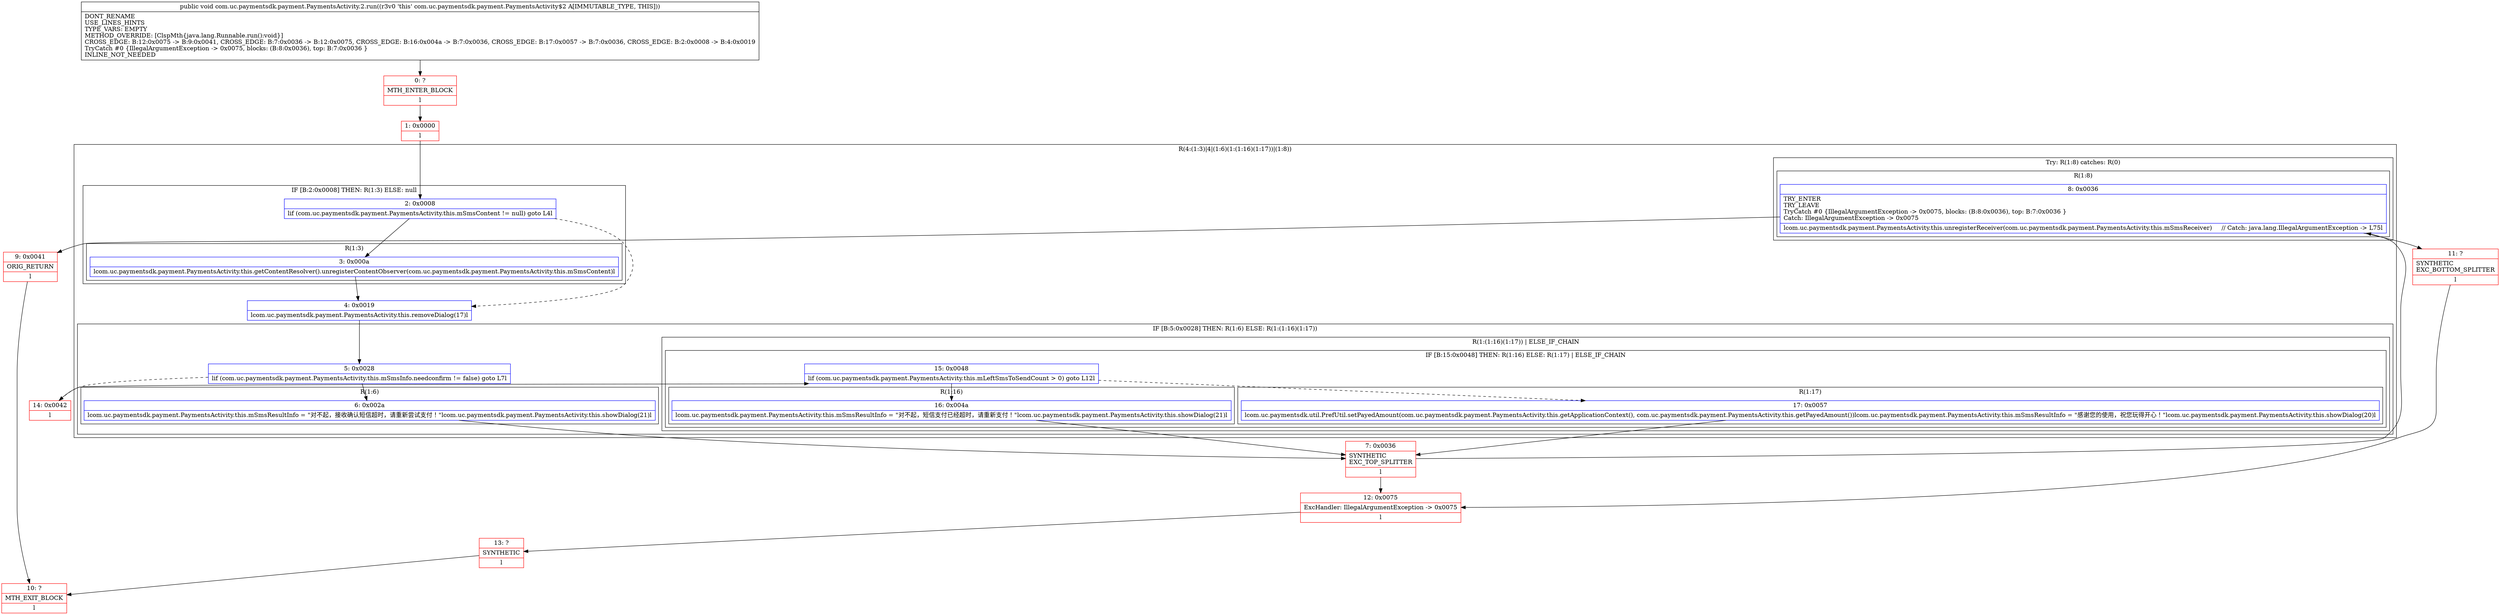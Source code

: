digraph "CFG forcom.uc.paymentsdk.payment.PaymentsActivity.2.run()V" {
subgraph cluster_Region_1796351265 {
label = "R(4:(1:3)|4|(1:6)(1:(1:16)(1:17))|(1:8))";
node [shape=record,color=blue];
subgraph cluster_IfRegion_1381284028 {
label = "IF [B:2:0x0008] THEN: R(1:3) ELSE: null";
node [shape=record,color=blue];
Node_2 [shape=record,label="{2\:\ 0x0008|lif (com.uc.paymentsdk.payment.PaymentsActivity.this.mSmsContent != null) goto L4l}"];
subgraph cluster_Region_923862061 {
label = "R(1:3)";
node [shape=record,color=blue];
Node_3 [shape=record,label="{3\:\ 0x000a|lcom.uc.paymentsdk.payment.PaymentsActivity.this.getContentResolver().unregisterContentObserver(com.uc.paymentsdk.payment.PaymentsActivity.this.mSmsContent)l}"];
}
}
Node_4 [shape=record,label="{4\:\ 0x0019|lcom.uc.paymentsdk.payment.PaymentsActivity.this.removeDialog(17)l}"];
subgraph cluster_IfRegion_1076880502 {
label = "IF [B:5:0x0028] THEN: R(1:6) ELSE: R(1:(1:16)(1:17))";
node [shape=record,color=blue];
Node_5 [shape=record,label="{5\:\ 0x0028|lif (com.uc.paymentsdk.payment.PaymentsActivity.this.mSmsInfo.needconfirm != false) goto L7l}"];
subgraph cluster_Region_988736127 {
label = "R(1:6)";
node [shape=record,color=blue];
Node_6 [shape=record,label="{6\:\ 0x002a|lcom.uc.paymentsdk.payment.PaymentsActivity.this.mSmsResultInfo = \"对不起，接收确认短信超时，请重新尝试支付！\"lcom.uc.paymentsdk.payment.PaymentsActivity.this.showDialog(21)l}"];
}
subgraph cluster_Region_1300767942 {
label = "R(1:(1:16)(1:17)) | ELSE_IF_CHAIN\l";
node [shape=record,color=blue];
subgraph cluster_IfRegion_1913086262 {
label = "IF [B:15:0x0048] THEN: R(1:16) ELSE: R(1:17) | ELSE_IF_CHAIN\l";
node [shape=record,color=blue];
Node_15 [shape=record,label="{15\:\ 0x0048|lif (com.uc.paymentsdk.payment.PaymentsActivity.this.mLeftSmsToSendCount \> 0) goto L12l}"];
subgraph cluster_Region_1303656276 {
label = "R(1:16)";
node [shape=record,color=blue];
Node_16 [shape=record,label="{16\:\ 0x004a|lcom.uc.paymentsdk.payment.PaymentsActivity.this.mSmsResultInfo = \"对不起，短信支付已经超时，请重新支付！\"lcom.uc.paymentsdk.payment.PaymentsActivity.this.showDialog(21)l}"];
}
subgraph cluster_Region_4489615 {
label = "R(1:17)";
node [shape=record,color=blue];
Node_17 [shape=record,label="{17\:\ 0x0057|lcom.uc.paymentsdk.util.PrefUtil.setPayedAmount(com.uc.paymentsdk.payment.PaymentsActivity.this.getApplicationContext(), com.uc.paymentsdk.payment.PaymentsActivity.this.getPayedAmount())lcom.uc.paymentsdk.payment.PaymentsActivity.this.mSmsResultInfo = \"感谢您的使用，祝您玩得开心！\"lcom.uc.paymentsdk.payment.PaymentsActivity.this.showDialog(20)l}"];
}
}
}
}
subgraph cluster_TryCatchRegion_208022357 {
label = "Try: R(1:8) catches: R(0)";
node [shape=record,color=blue];
subgraph cluster_Region_1159853374 {
label = "R(1:8)";
node [shape=record,color=blue];
Node_8 [shape=record,label="{8\:\ 0x0036|TRY_ENTER\lTRY_LEAVE\lTryCatch #0 \{IllegalArgumentException \-\> 0x0075, blocks: (B:8:0x0036), top: B:7:0x0036 \}\lCatch: IllegalArgumentException \-\> 0x0075\l|lcom.uc.paymentsdk.payment.PaymentsActivity.this.unregisterReceiver(com.uc.paymentsdk.payment.PaymentsActivity.this.mSmsReceiver)     \/\/ Catch: java.lang.IllegalArgumentException \-\> L75l}"];
}
subgraph cluster_Region_692282457 {
label = "R(0) | ExcHandler: IllegalArgumentException \-\> 0x0075\l";
node [shape=record,color=blue];
}
}
}
subgraph cluster_Region_692282457 {
label = "R(0) | ExcHandler: IllegalArgumentException \-\> 0x0075\l";
node [shape=record,color=blue];
}
Node_0 [shape=record,color=red,label="{0\:\ ?|MTH_ENTER_BLOCK\l|l}"];
Node_1 [shape=record,color=red,label="{1\:\ 0x0000|l}"];
Node_7 [shape=record,color=red,label="{7\:\ 0x0036|SYNTHETIC\lEXC_TOP_SPLITTER\l|l}"];
Node_9 [shape=record,color=red,label="{9\:\ 0x0041|ORIG_RETURN\l|l}"];
Node_10 [shape=record,color=red,label="{10\:\ ?|MTH_EXIT_BLOCK\l|l}"];
Node_11 [shape=record,color=red,label="{11\:\ ?|SYNTHETIC\lEXC_BOTTOM_SPLITTER\l|l}"];
Node_12 [shape=record,color=red,label="{12\:\ 0x0075|ExcHandler: IllegalArgumentException \-\> 0x0075\l|l}"];
Node_13 [shape=record,color=red,label="{13\:\ ?|SYNTHETIC\l|l}"];
Node_14 [shape=record,color=red,label="{14\:\ 0x0042|l}"];
MethodNode[shape=record,label="{public void com.uc.paymentsdk.payment.PaymentsActivity.2.run((r3v0 'this' com.uc.paymentsdk.payment.PaymentsActivity$2 A[IMMUTABLE_TYPE, THIS]))  | DONT_RENAME\lUSE_LINES_HINTS\lTYPE_VARS: EMPTY\lMETHOD_OVERRIDE: [ClspMth\{java.lang.Runnable.run():void\}]\lCROSS_EDGE: B:12:0x0075 \-\> B:9:0x0041, CROSS_EDGE: B:7:0x0036 \-\> B:12:0x0075, CROSS_EDGE: B:16:0x004a \-\> B:7:0x0036, CROSS_EDGE: B:17:0x0057 \-\> B:7:0x0036, CROSS_EDGE: B:2:0x0008 \-\> B:4:0x0019\lTryCatch #0 \{IllegalArgumentException \-\> 0x0075, blocks: (B:8:0x0036), top: B:7:0x0036 \}\lINLINE_NOT_NEEDED\l}"];
MethodNode -> Node_0;
Node_2 -> Node_3;
Node_2 -> Node_4[style=dashed];
Node_3 -> Node_4;
Node_4 -> Node_5;
Node_5 -> Node_6;
Node_5 -> Node_14[style=dashed];
Node_6 -> Node_7;
Node_15 -> Node_16;
Node_15 -> Node_17[style=dashed];
Node_16 -> Node_7;
Node_17 -> Node_7;
Node_8 -> Node_9;
Node_8 -> Node_11;
Node_0 -> Node_1;
Node_1 -> Node_2;
Node_7 -> Node_8;
Node_7 -> Node_12;
Node_9 -> Node_10;
Node_11 -> Node_12;
Node_12 -> Node_13;
Node_13 -> Node_10;
Node_14 -> Node_15;
}

